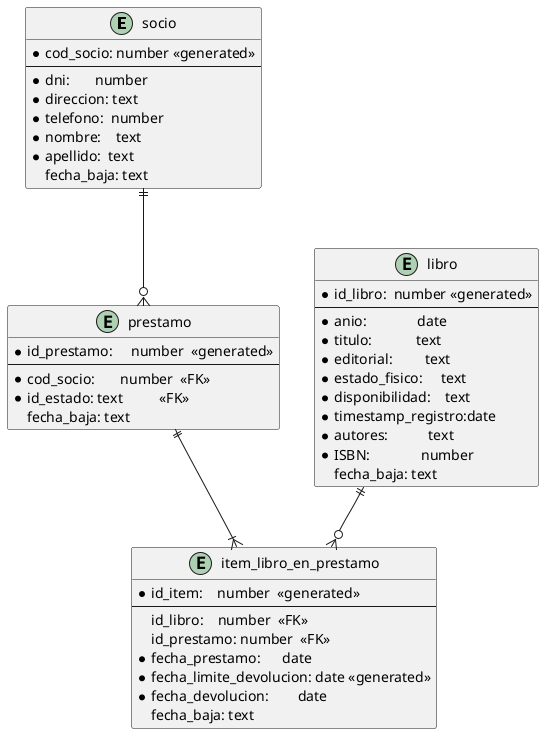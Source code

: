 @startuml
  entity socio{
    *cod_socio: number «generated»
    --
    *dni:       number
    *direccion: text
    *telefono:  number
    *nombre:    text
    *apellido:  text
    fecha_baja: text
  }

  entity libro{
    *id_libro:  number «generated»
    --
    *anio:              date
    *titulo:            text
    *editorial:         text
    *estado_fisico:     text
    *disponibilidad:    text
    *timestamp_registro:date
    *autores:           text
    *ISBN:              number
    fecha_baja: text
  }

  entity item_libro_en_prestamo {
    *id_item:    number  «generated»
    --
    id_libro:    number  «FK»
    id_prestamo: number  «FK»
    *fecha_prestamo:      date
    *fecha_limite_devolucion: date «generated»
    *fecha_devolucion:        date
    fecha_baja: text
  }

  entity prestamo{
    *id_prestamo:     number  «generated»
    --
    *cod_socio:       number  «FK»
    *id_estado: text          «FK»
    fecha_baja: text
  }

libro     ||--o{    item_libro_en_prestamo
prestamo  ||--|{    item_libro_en_prestamo
socio     ||--o{    prestamo

@enduml
